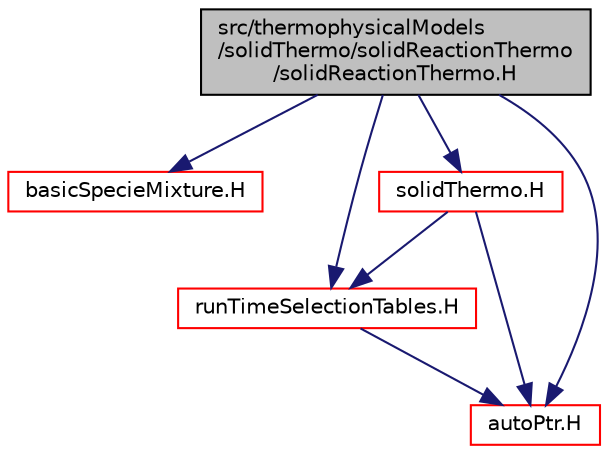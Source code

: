 digraph "src/thermophysicalModels/solidThermo/solidReactionThermo/solidReactionThermo.H"
{
  bgcolor="transparent";
  edge [fontname="Helvetica",fontsize="10",labelfontname="Helvetica",labelfontsize="10"];
  node [fontname="Helvetica",fontsize="10",shape=record];
  Node0 [label="src/thermophysicalModels\l/solidThermo/solidReactionThermo\l/solidReactionThermo.H",height=0.2,width=0.4,color="black", fillcolor="grey75", style="filled", fontcolor="black"];
  Node0 -> Node1 [color="midnightblue",fontsize="10",style="solid",fontname="Helvetica"];
  Node1 [label="basicSpecieMixture.H",height=0.2,width=0.4,color="red",URL="$a16622.html"];
  Node0 -> Node322 [color="midnightblue",fontsize="10",style="solid",fontname="Helvetica"];
  Node322 [label="solidThermo.H",height=0.2,width=0.4,color="red",URL="$a16841.html"];
  Node322 -> Node208 [color="midnightblue",fontsize="10",style="solid",fontname="Helvetica"];
  Node208 [label="runTimeSelectionTables.H",height=0.2,width=0.4,color="red",URL="$a09992.html",tooltip="Macros to ease declaration of run-time selection tables. "];
  Node208 -> Node60 [color="midnightblue",fontsize="10",style="solid",fontname="Helvetica"];
  Node60 [label="autoPtr.H",height=0.2,width=0.4,color="red",URL="$a11828.html"];
  Node322 -> Node60 [color="midnightblue",fontsize="10",style="solid",fontname="Helvetica"];
  Node0 -> Node60 [color="midnightblue",fontsize="10",style="solid",fontname="Helvetica"];
  Node0 -> Node208 [color="midnightblue",fontsize="10",style="solid",fontname="Helvetica"];
}
